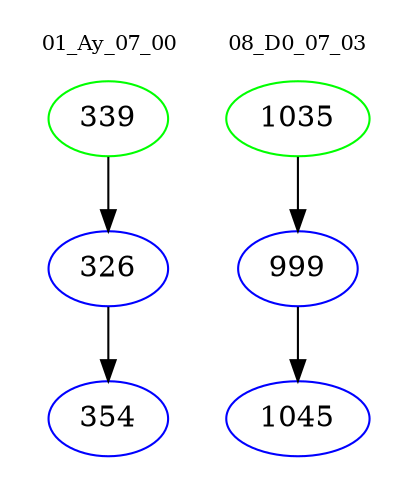 digraph{
subgraph cluster_0 {
color = white
label = "01_Ay_07_00";
fontsize=10;
T0_339 [label="339", color="green"]
T0_339 -> T0_326 [color="black"]
T0_326 [label="326", color="blue"]
T0_326 -> T0_354 [color="black"]
T0_354 [label="354", color="blue"]
}
subgraph cluster_1 {
color = white
label = "08_D0_07_03";
fontsize=10;
T1_1035 [label="1035", color="green"]
T1_1035 -> T1_999 [color="black"]
T1_999 [label="999", color="blue"]
T1_999 -> T1_1045 [color="black"]
T1_1045 [label="1045", color="blue"]
}
}
